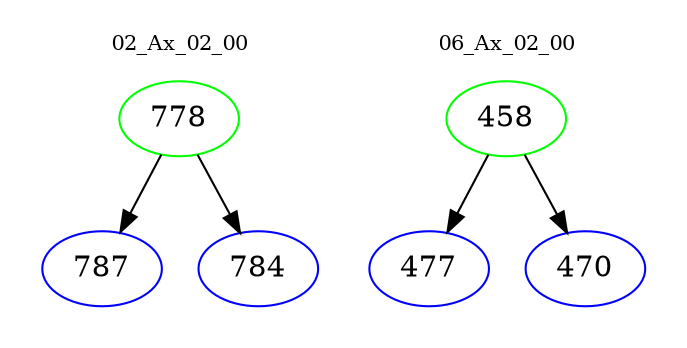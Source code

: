 digraph{
subgraph cluster_0 {
color = white
label = "02_Ax_02_00";
fontsize=10;
T0_778 [label="778", color="green"]
T0_778 -> T0_787 [color="black"]
T0_787 [label="787", color="blue"]
T0_778 -> T0_784 [color="black"]
T0_784 [label="784", color="blue"]
}
subgraph cluster_1 {
color = white
label = "06_Ax_02_00";
fontsize=10;
T1_458 [label="458", color="green"]
T1_458 -> T1_477 [color="black"]
T1_477 [label="477", color="blue"]
T1_458 -> T1_470 [color="black"]
T1_470 [label="470", color="blue"]
}
}
